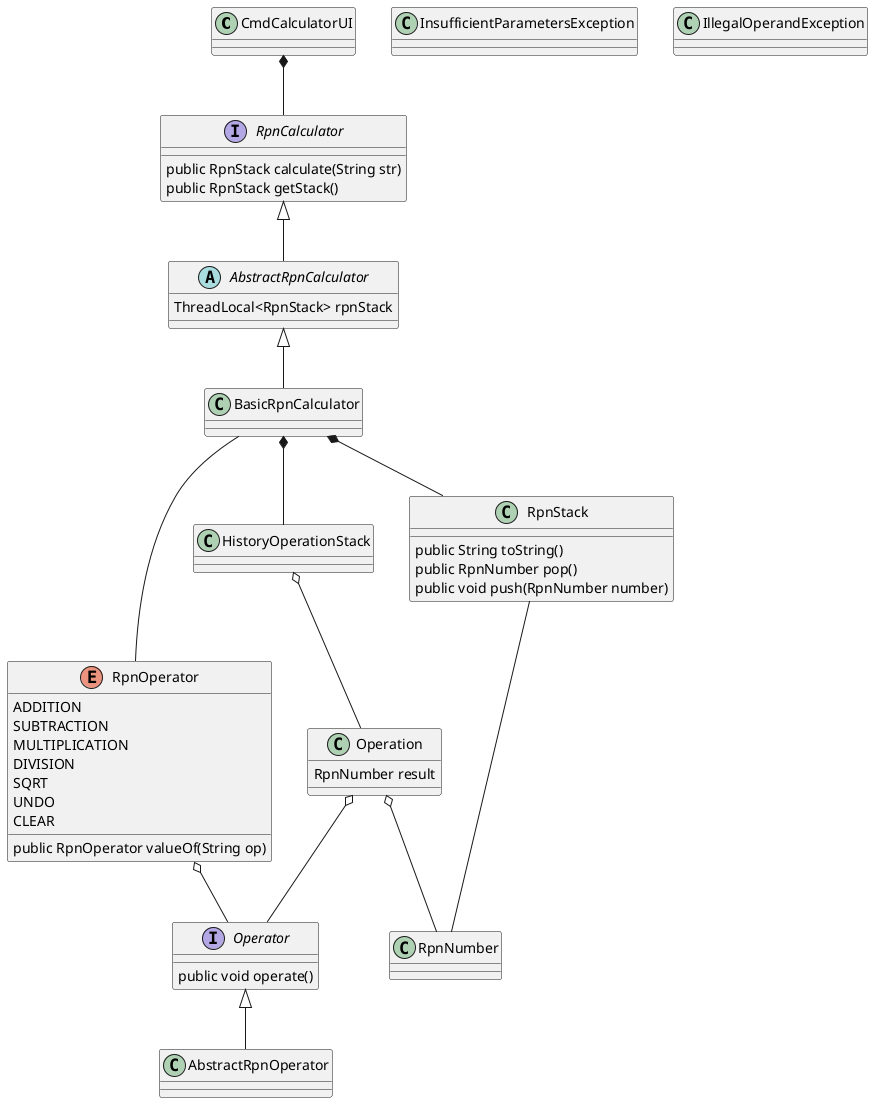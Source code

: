 @startuml

class CmdCalculatorUI {
}

CmdCalculatorUI *-- RpnCalculator

interface RpnCalculator{
public RpnStack calculate(String str)
public RpnStack getStack()
}
abstract class AbstractRpnCalculator{
ThreadLocal<RpnStack> rpnStack
}
RpnCalculator <|-- AbstractRpnCalculator
class BasicRpnCalculator{
}
AbstractRpnCalculator <|-- BasicRpnCalculator


interface Operator{
public void operate()
}
BasicRpnCalculator -- RpnOperator
BasicRpnCalculator *-- RpnStack
BasicRpnCalculator *-- HistoryOperationStack


class RpnStack{
public String toString()
public RpnNumber pop()
public void push(RpnNumber number)
}
class RpnNumber{
}
RpnStack -- RpnNumber

class InsufficientParametersException{
}
class IllegalOperandException{
}

class HistoryOperationStack{
}
class Operation {
   RpnNumber result
}

Operation o-- Operator
Operation o-- RpnNumber
HistoryOperationStack o-- Operation

class AbstractRpnOperator{
}

Operator <|-- AbstractRpnOperator

enum RpnOperator{
  ADDITION
  SUBTRACTION
  MULTIPLICATION
  DIVISION
  SQRT
  UNDO
  CLEAR

  public RpnOperator valueOf(String op)
}
RpnOperator o-- Operator

@enduml